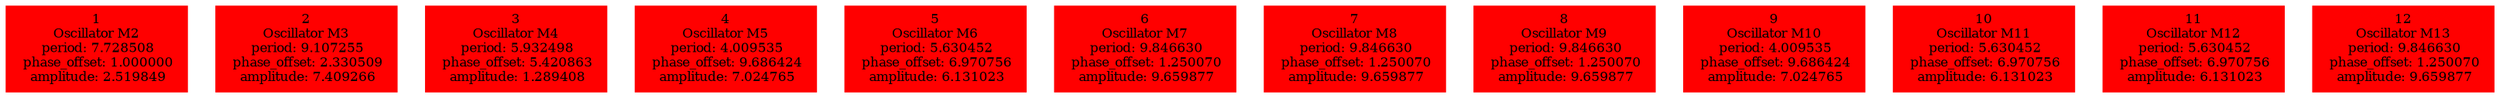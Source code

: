 digraph g{ forcelabels=true;
1 [label=<1<BR />Oscillator M2<BR /> period: 7.728508<BR /> phase_offset: 1.000000<BR /> amplitude: 2.519849>, shape=box,color=red,style=filled,fontsize=8];2 [label=<2<BR />Oscillator M3<BR /> period: 9.107255<BR /> phase_offset: 2.330509<BR /> amplitude: 7.409266>, shape=box,color=red,style=filled,fontsize=8];3 [label=<3<BR />Oscillator M4<BR /> period: 5.932498<BR /> phase_offset: 5.420863<BR /> amplitude: 1.289408>, shape=box,color=red,style=filled,fontsize=8];4 [label=<4<BR />Oscillator M5<BR /> period: 4.009535<BR /> phase_offset: 9.686424<BR /> amplitude: 7.024765>, shape=box,color=red,style=filled,fontsize=8];5 [label=<5<BR />Oscillator M6<BR /> period: 5.630452<BR /> phase_offset: 6.970756<BR /> amplitude: 6.131023>, shape=box,color=red,style=filled,fontsize=8];6 [label=<6<BR />Oscillator M7<BR /> period: 9.846630<BR /> phase_offset: 1.250070<BR /> amplitude: 9.659877>, shape=box,color=red,style=filled,fontsize=8];7 [label=<7<BR />Oscillator M8<BR /> period: 9.846630<BR /> phase_offset: 1.250070<BR /> amplitude: 9.659877>, shape=box,color=red,style=filled,fontsize=8];8 [label=<8<BR />Oscillator M9<BR /> period: 9.846630<BR /> phase_offset: 1.250070<BR /> amplitude: 9.659877>, shape=box,color=red,style=filled,fontsize=8];9 [label=<9<BR />Oscillator M10<BR /> period: 4.009535<BR /> phase_offset: 9.686424<BR /> amplitude: 7.024765>, shape=box,color=red,style=filled,fontsize=8];10 [label=<10<BR />Oscillator M11<BR /> period: 5.630452<BR /> phase_offset: 6.970756<BR /> amplitude: 6.131023>, shape=box,color=red,style=filled,fontsize=8];11 [label=<11<BR />Oscillator M12<BR /> period: 5.630452<BR /> phase_offset: 6.970756<BR /> amplitude: 6.131023>, shape=box,color=red,style=filled,fontsize=8];12 [label=<12<BR />Oscillator M13<BR /> period: 9.846630<BR /> phase_offset: 1.250070<BR /> amplitude: 9.659877>, shape=box,color=red,style=filled,fontsize=8]; }
